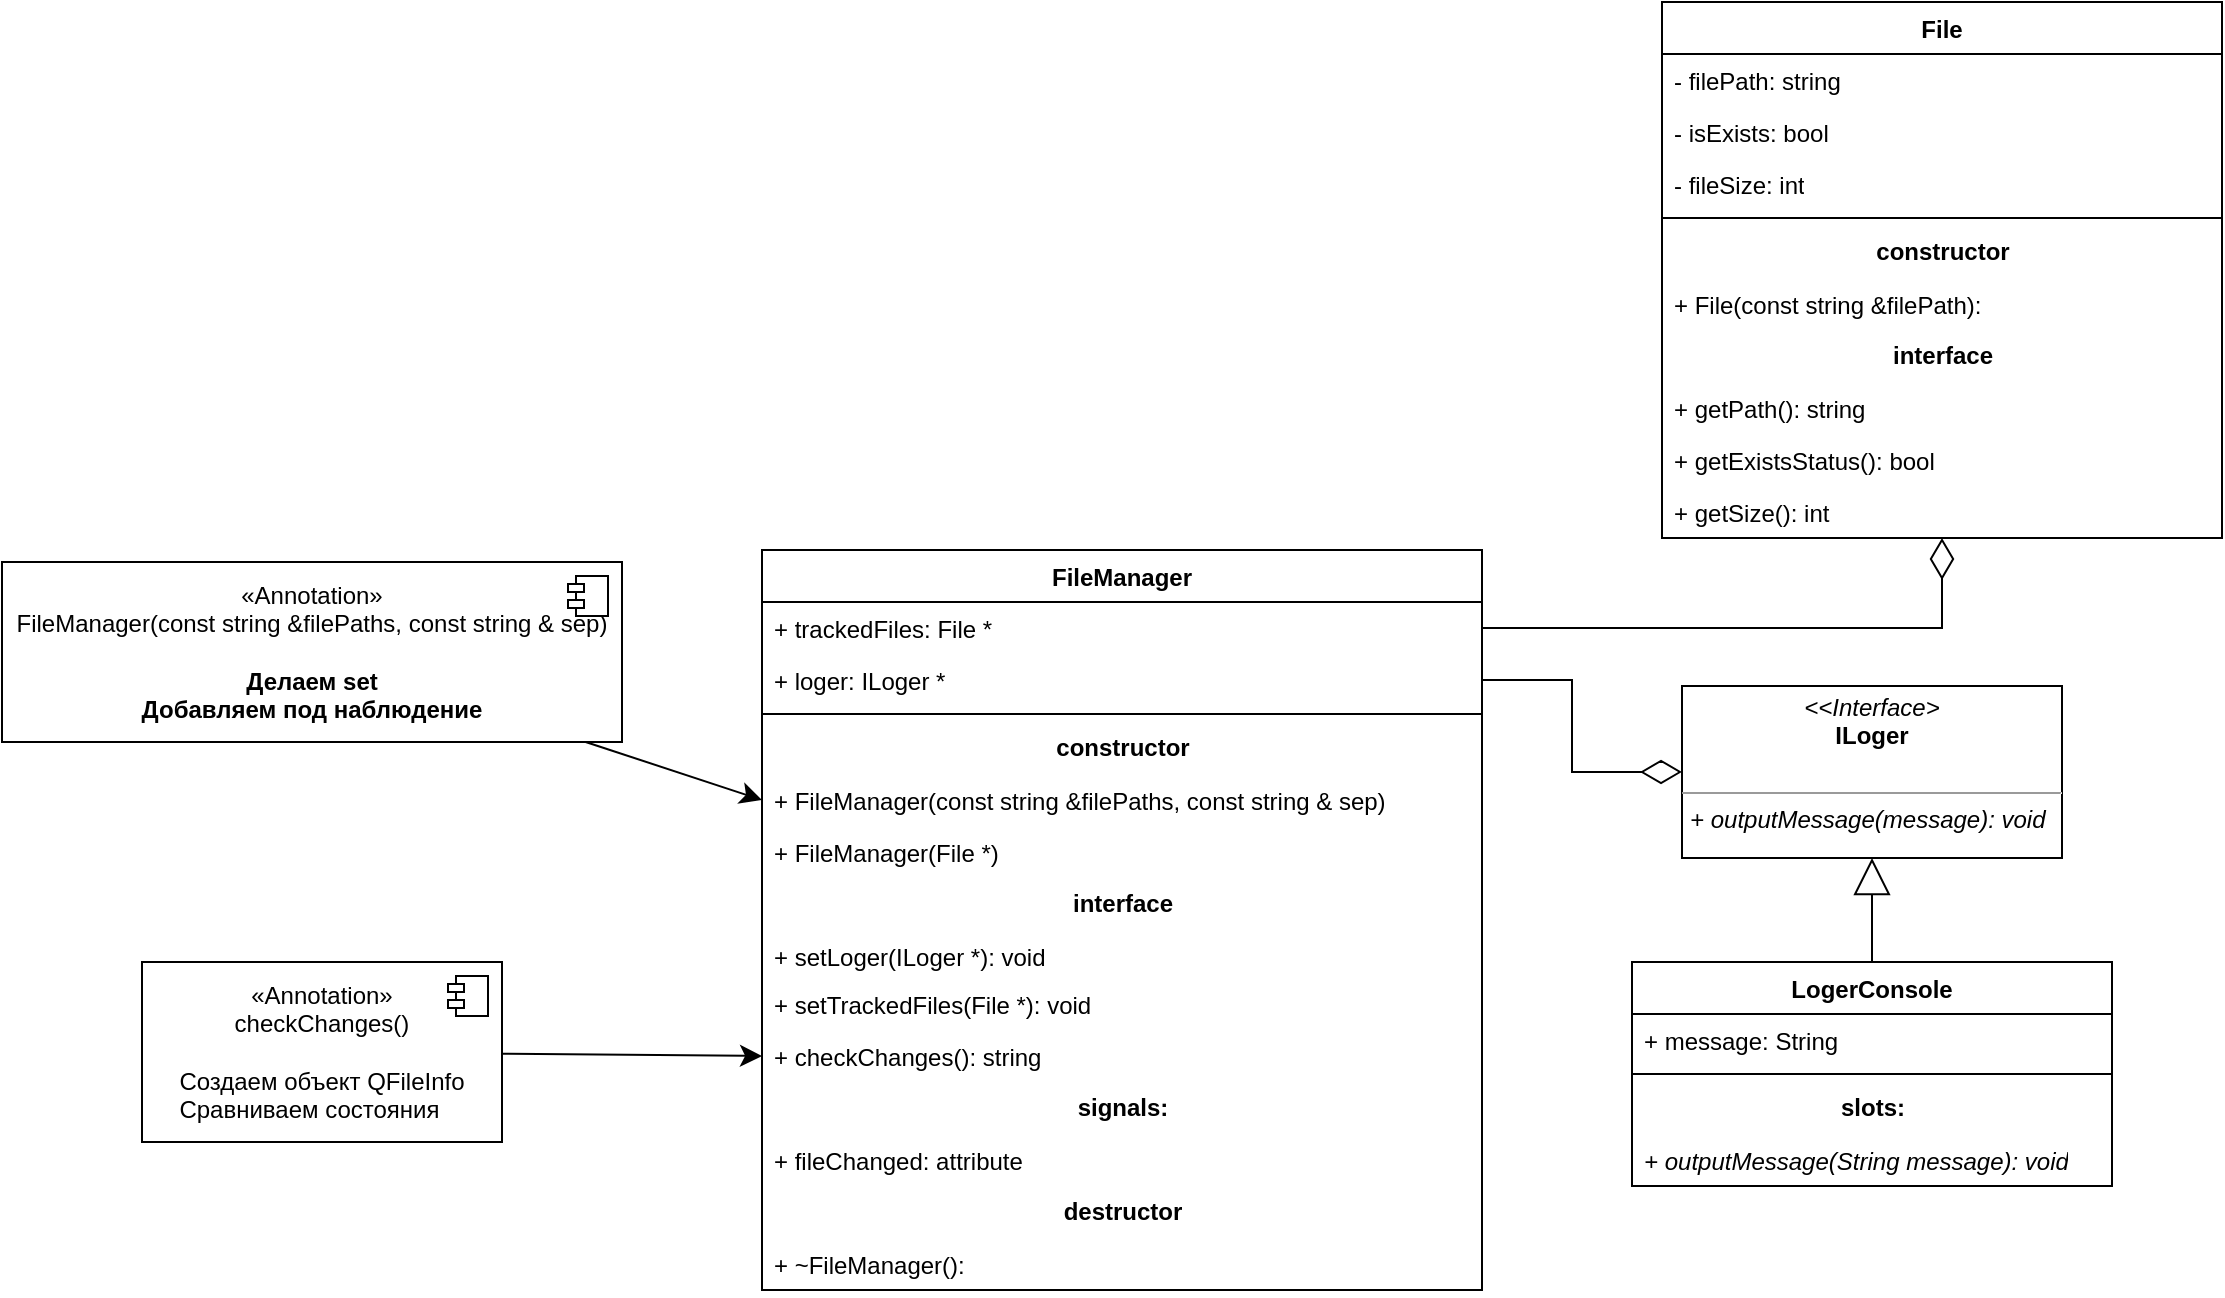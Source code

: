 <mxfile version="24.0.8" type="device">
  <diagram id="C5RBs43oDa-KdzZeNtuy" name="Page-1">
    <mxGraphModel dx="2336" dy="674" grid="1" gridSize="10" guides="1" tooltips="1" connect="1" arrows="1" fold="1" page="1" pageScale="1" pageWidth="1169" pageHeight="827" math="0" shadow="0">
      <root>
        <mxCell id="WIyWlLk6GJQsqaUBKTNV-0" />
        <mxCell id="WIyWlLk6GJQsqaUBKTNV-1" parent="WIyWlLk6GJQsqaUBKTNV-0" />
        <mxCell id="BAJ9Ufmrav8TbOn7blmV-49" style="edgeStyle=orthogonalEdgeStyle;rounded=0;orthogonalLoop=1;jettySize=auto;html=1;entryX=1;entryY=0.5;entryDx=0;entryDy=0;startArrow=diamondThin;startFill=0;strokeWidth=1;endSize=5;startSize=18;endArrow=none;endFill=0;" parent="WIyWlLk6GJQsqaUBKTNV-1" source="BAJ9Ufmrav8TbOn7blmV-0" target="BAJ9Ufmrav8TbOn7blmV-11" edge="1">
          <mxGeometry relative="1" as="geometry" />
        </mxCell>
        <mxCell id="BAJ9Ufmrav8TbOn7blmV-0" value="File" style="swimlane;fontStyle=1;align=center;verticalAlign=top;childLayout=stackLayout;horizontal=1;startSize=26;horizontalStack=0;resizeParent=1;resizeParentMax=0;resizeLast=0;collapsible=1;marginBottom=0;whiteSpace=wrap;html=1;" parent="WIyWlLk6GJQsqaUBKTNV-1" vertex="1">
          <mxGeometry x="650" width="280" height="268" as="geometry">
            <mxRectangle x="210" y="180" width="60" height="30" as="alternateBounds" />
          </mxGeometry>
        </mxCell>
        <mxCell id="BAJ9Ufmrav8TbOn7blmV-1" value="- filePath: string" style="text;strokeColor=none;fillColor=none;align=left;verticalAlign=top;spacingLeft=4;spacingRight=4;overflow=hidden;rotatable=0;points=[[0,0.5],[1,0.5]];portConstraint=eastwest;whiteSpace=wrap;html=1;" parent="BAJ9Ufmrav8TbOn7blmV-0" vertex="1">
          <mxGeometry y="26" width="280" height="26" as="geometry" />
        </mxCell>
        <mxCell id="BAJ9Ufmrav8TbOn7blmV-47" value="- isExists: bool" style="text;strokeColor=none;fillColor=none;align=left;verticalAlign=top;spacingLeft=4;spacingRight=4;overflow=hidden;rotatable=0;points=[[0,0.5],[1,0.5]];portConstraint=eastwest;whiteSpace=wrap;html=1;" parent="BAJ9Ufmrav8TbOn7blmV-0" vertex="1">
          <mxGeometry y="52" width="280" height="26" as="geometry" />
        </mxCell>
        <mxCell id="BAJ9Ufmrav8TbOn7blmV-9" value="- fileSize: int" style="text;strokeColor=none;fillColor=none;align=left;verticalAlign=top;spacingLeft=4;spacingRight=4;overflow=hidden;rotatable=0;points=[[0,0.5],[1,0.5]];portConstraint=eastwest;whiteSpace=wrap;html=1;" parent="BAJ9Ufmrav8TbOn7blmV-0" vertex="1">
          <mxGeometry y="78" width="280" height="26" as="geometry" />
        </mxCell>
        <mxCell id="BAJ9Ufmrav8TbOn7blmV-2" value="" style="line;strokeWidth=1;fillColor=none;align=left;verticalAlign=middle;spacingTop=-1;spacingLeft=3;spacingRight=3;rotatable=0;labelPosition=right;points=[];portConstraint=eastwest;strokeColor=inherit;" parent="BAJ9Ufmrav8TbOn7blmV-0" vertex="1">
          <mxGeometry y="104" width="280" height="8" as="geometry" />
        </mxCell>
        <mxCell id="_fVFuxNAZo7906RtrIrG-14" value="constructor" style="text;align=center;fontStyle=1;verticalAlign=middle;spacingLeft=3;spacingRight=3;strokeColor=none;rotatable=0;points=[[0,0.5],[1,0.5]];portConstraint=eastwest;html=1;" vertex="1" parent="BAJ9Ufmrav8TbOn7blmV-0">
          <mxGeometry y="112" width="280" height="26" as="geometry" />
        </mxCell>
        <mxCell id="_fVFuxNAZo7906RtrIrG-15" value="+ File(const string &amp;amp;filePath):" style="text;strokeColor=none;fillColor=none;align=left;verticalAlign=top;spacingLeft=4;spacingRight=4;overflow=hidden;rotatable=0;points=[[0,0.5],[1,0.5]];portConstraint=eastwest;whiteSpace=wrap;html=1;" vertex="1" parent="BAJ9Ufmrav8TbOn7blmV-0">
          <mxGeometry y="138" width="280" height="26" as="geometry" />
        </mxCell>
        <mxCell id="_fVFuxNAZo7906RtrIrG-16" value="interface" style="text;align=center;fontStyle=1;verticalAlign=middle;spacingLeft=3;spacingRight=3;strokeColor=none;rotatable=0;points=[[0,0.5],[1,0.5]];portConstraint=eastwest;html=1;" vertex="1" parent="BAJ9Ufmrav8TbOn7blmV-0">
          <mxGeometry y="164" width="280" height="26" as="geometry" />
        </mxCell>
        <mxCell id="_fVFuxNAZo7906RtrIrG-0" value="+ getPath(): string" style="text;strokeColor=none;fillColor=none;align=left;verticalAlign=top;spacingLeft=4;spacingRight=4;overflow=hidden;rotatable=0;points=[[0,0.5],[1,0.5]];portConstraint=eastwest;whiteSpace=wrap;html=1;" vertex="1" parent="BAJ9Ufmrav8TbOn7blmV-0">
          <mxGeometry y="190" width="280" height="26" as="geometry" />
        </mxCell>
        <mxCell id="_fVFuxNAZo7906RtrIrG-1" value="+ getExistsStatus(): bool" style="text;strokeColor=none;fillColor=none;align=left;verticalAlign=top;spacingLeft=4;spacingRight=4;overflow=hidden;rotatable=0;points=[[0,0.5],[1,0.5]];portConstraint=eastwest;whiteSpace=wrap;html=1;" vertex="1" parent="BAJ9Ufmrav8TbOn7blmV-0">
          <mxGeometry y="216" width="280" height="26" as="geometry" />
        </mxCell>
        <mxCell id="BAJ9Ufmrav8TbOn7blmV-17" value="+ getSize(): int" style="text;strokeColor=none;fillColor=none;align=left;verticalAlign=top;spacingLeft=4;spacingRight=4;overflow=hidden;rotatable=0;points=[[0,0.5],[1,0.5]];portConstraint=eastwest;whiteSpace=wrap;html=1;" parent="BAJ9Ufmrav8TbOn7blmV-0" vertex="1">
          <mxGeometry y="242" width="280" height="26" as="geometry" />
        </mxCell>
        <mxCell id="BAJ9Ufmrav8TbOn7blmV-10" value="FileManager" style="swimlane;fontStyle=1;align=center;verticalAlign=top;childLayout=stackLayout;horizontal=1;startSize=26;horizontalStack=0;resizeParent=1;resizeParentMax=0;resizeLast=0;collapsible=1;marginBottom=0;whiteSpace=wrap;html=1;" parent="WIyWlLk6GJQsqaUBKTNV-1" vertex="1">
          <mxGeometry x="200" y="274" width="360" height="370" as="geometry" />
        </mxCell>
        <mxCell id="BAJ9Ufmrav8TbOn7blmV-11" value="+ trackedFiles: File *" style="text;strokeColor=none;fillColor=none;align=left;verticalAlign=top;spacingLeft=4;spacingRight=4;overflow=hidden;rotatable=0;points=[[0,0.5],[1,0.5]];portConstraint=eastwest;whiteSpace=wrap;html=1;" parent="BAJ9Ufmrav8TbOn7blmV-10" vertex="1">
          <mxGeometry y="26" width="360" height="26" as="geometry" />
        </mxCell>
        <mxCell id="BAJ9Ufmrav8TbOn7blmV-18" value="+ loger: ILoger *" style="text;strokeColor=none;fillColor=none;align=left;verticalAlign=top;spacingLeft=4;spacingRight=4;overflow=hidden;rotatable=0;points=[[0,0.5],[1,0.5]];portConstraint=eastwest;whiteSpace=wrap;html=1;" parent="BAJ9Ufmrav8TbOn7blmV-10" vertex="1">
          <mxGeometry y="52" width="360" height="26" as="geometry" />
        </mxCell>
        <mxCell id="BAJ9Ufmrav8TbOn7blmV-12" value="" style="line;strokeWidth=1;fillColor=none;align=left;verticalAlign=middle;spacingTop=-1;spacingLeft=3;spacingRight=3;rotatable=0;labelPosition=right;points=[];portConstraint=eastwest;strokeColor=inherit;" parent="BAJ9Ufmrav8TbOn7blmV-10" vertex="1">
          <mxGeometry y="78" width="360" height="8" as="geometry" />
        </mxCell>
        <mxCell id="_fVFuxNAZo7906RtrIrG-5" value="constructor" style="text;align=center;fontStyle=1;verticalAlign=middle;spacingLeft=3;spacingRight=3;strokeColor=none;rotatable=0;points=[[0,0.5],[1,0.5]];portConstraint=eastwest;html=1;" vertex="1" parent="BAJ9Ufmrav8TbOn7blmV-10">
          <mxGeometry y="86" width="360" height="26" as="geometry" />
        </mxCell>
        <mxCell id="_fVFuxNAZo7906RtrIrG-9" value="+ FileManager(const string &amp;amp;filePaths, const string &amp;amp; sep)&amp;nbsp;" style="text;strokeColor=none;fillColor=none;align=left;verticalAlign=top;spacingLeft=4;spacingRight=4;overflow=hidden;rotatable=0;points=[[0,0.5],[1,0.5]];portConstraint=eastwest;whiteSpace=wrap;html=1;" vertex="1" parent="BAJ9Ufmrav8TbOn7blmV-10">
          <mxGeometry y="112" width="360" height="26" as="geometry" />
        </mxCell>
        <mxCell id="BAJ9Ufmrav8TbOn7blmV-41" value="+ FileManager(File *)" style="text;strokeColor=none;fillColor=none;align=left;verticalAlign=top;spacingLeft=4;spacingRight=4;overflow=hidden;rotatable=0;points=[[0,0.5],[1,0.5]];portConstraint=eastwest;whiteSpace=wrap;html=1;" parent="BAJ9Ufmrav8TbOn7blmV-10" vertex="1">
          <mxGeometry y="138" width="360" height="26" as="geometry" />
        </mxCell>
        <mxCell id="_fVFuxNAZo7906RtrIrG-6" value="interface" style="text;align=center;fontStyle=1;verticalAlign=middle;spacingLeft=3;spacingRight=3;strokeColor=none;rotatable=0;points=[[0,0.5],[1,0.5]];portConstraint=eastwest;html=1;" vertex="1" parent="BAJ9Ufmrav8TbOn7blmV-10">
          <mxGeometry y="164" width="360" height="26" as="geometry" />
        </mxCell>
        <mxCell id="BAJ9Ufmrav8TbOn7blmV-13" value="&lt;div style=&quot;&quot;&gt;&lt;/div&gt;+ setLoger(ILoger *): void" style="text;strokeColor=none;fillColor=none;align=left;verticalAlign=top;spacingLeft=4;spacingRight=4;overflow=hidden;rotatable=0;points=[[0,0.5],[1,0.5]];portConstraint=eastwest;whiteSpace=wrap;html=1;" parent="BAJ9Ufmrav8TbOn7blmV-10" vertex="1">
          <mxGeometry y="190" width="360" height="24" as="geometry" />
        </mxCell>
        <mxCell id="BAJ9Ufmrav8TbOn7blmV-42" value="+ setTrackedFiles(File *): void" style="text;strokeColor=none;fillColor=none;align=left;verticalAlign=top;spacingLeft=4;spacingRight=4;overflow=hidden;rotatable=0;points=[[0,0.5],[1,0.5]];portConstraint=eastwest;whiteSpace=wrap;html=1;" parent="BAJ9Ufmrav8TbOn7blmV-10" vertex="1">
          <mxGeometry y="214" width="360" height="26" as="geometry" />
        </mxCell>
        <mxCell id="_fVFuxNAZo7906RtrIrG-2" value="+ checkChanges(): string" style="text;strokeColor=none;fillColor=none;align=left;verticalAlign=top;spacingLeft=4;spacingRight=4;overflow=hidden;rotatable=0;points=[[0,0.5],[1,0.5]];portConstraint=eastwest;whiteSpace=wrap;html=1;" vertex="1" parent="BAJ9Ufmrav8TbOn7blmV-10">
          <mxGeometry y="240" width="360" height="26" as="geometry" />
        </mxCell>
        <mxCell id="_fVFuxNAZo7906RtrIrG-3" value="signals:" style="text;align=center;fontStyle=1;verticalAlign=middle;spacingLeft=3;spacingRight=3;strokeColor=none;rotatable=0;points=[[0,0.5],[1,0.5]];portConstraint=eastwest;html=1;" vertex="1" parent="BAJ9Ufmrav8TbOn7blmV-10">
          <mxGeometry y="266" width="360" height="26" as="geometry" />
        </mxCell>
        <mxCell id="_fVFuxNAZo7906RtrIrG-4" value="+ fileChanged: attribute" style="text;strokeColor=none;fillColor=none;align=left;verticalAlign=top;spacingLeft=4;spacingRight=4;overflow=hidden;rotatable=0;points=[[0,0.5],[1,0.5]];portConstraint=eastwest;whiteSpace=wrap;html=1;" vertex="1" parent="BAJ9Ufmrav8TbOn7blmV-10">
          <mxGeometry y="292" width="360" height="26" as="geometry" />
        </mxCell>
        <mxCell id="_fVFuxNAZo7906RtrIrG-23" value="destructor" style="text;align=center;fontStyle=1;verticalAlign=middle;spacingLeft=3;spacingRight=3;strokeColor=none;rotatable=0;points=[[0,0.5],[1,0.5]];portConstraint=eastwest;html=1;" vertex="1" parent="BAJ9Ufmrav8TbOn7blmV-10">
          <mxGeometry y="318" width="360" height="26" as="geometry" />
        </mxCell>
        <mxCell id="_fVFuxNAZo7906RtrIrG-24" value="+ ~FileManager():" style="text;strokeColor=none;fillColor=none;align=left;verticalAlign=top;spacingLeft=4;spacingRight=4;overflow=hidden;rotatable=0;points=[[0,0.5],[1,0.5]];portConstraint=eastwest;whiteSpace=wrap;html=1;" vertex="1" parent="BAJ9Ufmrav8TbOn7blmV-10">
          <mxGeometry y="344" width="360" height="26" as="geometry" />
        </mxCell>
        <mxCell id="BAJ9Ufmrav8TbOn7blmV-23" value="LogerConsole" style="swimlane;fontStyle=1;align=center;verticalAlign=top;childLayout=stackLayout;horizontal=1;startSize=26;horizontalStack=0;resizeParent=1;resizeParentMax=0;resizeLast=0;collapsible=1;marginBottom=0;whiteSpace=wrap;html=1;" parent="WIyWlLk6GJQsqaUBKTNV-1" vertex="1">
          <mxGeometry x="635" y="480" width="240" height="112" as="geometry" />
        </mxCell>
        <mxCell id="BAJ9Ufmrav8TbOn7blmV-24" value="+ message: String" style="text;align=left;verticalAlign=top;spacingLeft=4;spacingRight=4;overflow=hidden;rotatable=0;points=[[0,0.5],[1,0.5]];portConstraint=eastwest;whiteSpace=wrap;html=1;" parent="BAJ9Ufmrav8TbOn7blmV-23" vertex="1">
          <mxGeometry y="26" width="240" height="26" as="geometry" />
        </mxCell>
        <mxCell id="BAJ9Ufmrav8TbOn7blmV-25" value="" style="line;strokeWidth=1;align=left;verticalAlign=middle;spacingTop=-1;spacingLeft=3;spacingRight=3;rotatable=0;labelPosition=right;points=[];portConstraint=eastwest;" parent="BAJ9Ufmrav8TbOn7blmV-23" vertex="1">
          <mxGeometry y="52" width="240" height="8" as="geometry" />
        </mxCell>
        <mxCell id="_fVFuxNAZo7906RtrIrG-7" value="slots:" style="text;align=center;fontStyle=1;verticalAlign=middle;spacingLeft=3;spacingRight=3;strokeColor=none;rotatable=0;points=[[0,0.5],[1,0.5]];portConstraint=eastwest;html=1;" vertex="1" parent="BAJ9Ufmrav8TbOn7blmV-23">
          <mxGeometry y="60" width="240" height="26" as="geometry" />
        </mxCell>
        <mxCell id="BAJ9Ufmrav8TbOn7blmV-26" value="&lt;i style=&quot;border-color: var(--border-color);&quot;&gt;+ outputMessage(String message): void&lt;/i&gt;" style="text;align=left;verticalAlign=top;spacingLeft=4;spacingRight=4;overflow=hidden;rotatable=0;points=[[0,0.5],[1,0.5]];portConstraint=eastwest;whiteSpace=wrap;html=1;" parent="BAJ9Ufmrav8TbOn7blmV-23" vertex="1">
          <mxGeometry y="86" width="240" height="26" as="geometry" />
        </mxCell>
        <mxCell id="BAJ9Ufmrav8TbOn7blmV-27" value="" style="endArrow=block;endSize=16;endFill=0;html=1;rounded=0;entryX=0.5;entryY=1;entryDx=0;entryDy=0;exitX=0.5;exitY=0;exitDx=0;exitDy=0;" parent="WIyWlLk6GJQsqaUBKTNV-1" source="BAJ9Ufmrav8TbOn7blmV-23" target="BAJ9Ufmrav8TbOn7blmV-33" edge="1">
          <mxGeometry width="160" relative="1" as="geometry">
            <mxPoint x="610" y="750" as="sourcePoint" />
            <mxPoint x="540" y="540" as="targetPoint" />
          </mxGeometry>
        </mxCell>
        <mxCell id="BAJ9Ufmrav8TbOn7blmV-33" value="&lt;p style=&quot;margin:0px;margin-top:4px;text-align:center;&quot;&gt;&lt;i&gt;&amp;lt;&amp;lt;Interface&amp;gt;&lt;/i&gt;&lt;br&gt;&lt;b&gt;ILoger&lt;/b&gt;&lt;/p&gt;&lt;p style=&quot;margin:0px;margin-left:4px;&quot;&gt;&lt;br&gt;&lt;/p&gt;&lt;hr size=&quot;1&quot;&gt;&lt;p style=&quot;margin:0px;margin-left:4px;&quot;&gt;&lt;i&gt;+ outputMessage(message): void&lt;/i&gt;&lt;br&gt;&lt;/p&gt;" style="verticalAlign=top;align=left;overflow=fill;fontSize=12;fontFamily=Helvetica;html=1;whiteSpace=wrap;" parent="WIyWlLk6GJQsqaUBKTNV-1" vertex="1">
          <mxGeometry x="660" y="342" width="190" height="86" as="geometry" />
        </mxCell>
        <mxCell id="BAJ9Ufmrav8TbOn7blmV-54" style="edgeStyle=orthogonalEdgeStyle;rounded=0;orthogonalLoop=1;jettySize=auto;html=1;exitX=1;exitY=0.5;exitDx=0;exitDy=0;entryX=0;entryY=0.5;entryDx=0;entryDy=0;endArrow=diamondThin;endFill=0;endSize=18;" parent="WIyWlLk6GJQsqaUBKTNV-1" source="BAJ9Ufmrav8TbOn7blmV-18" target="BAJ9Ufmrav8TbOn7blmV-33" edge="1">
          <mxGeometry relative="1" as="geometry" />
        </mxCell>
        <mxCell id="_fVFuxNAZo7906RtrIrG-13" style="edgeStyle=none;curved=1;rounded=0;orthogonalLoop=1;jettySize=auto;html=1;entryX=0;entryY=0.5;entryDx=0;entryDy=0;fontSize=12;startSize=8;endSize=8;" edge="1" parent="WIyWlLk6GJQsqaUBKTNV-1" source="_fVFuxNAZo7906RtrIrG-10" target="_fVFuxNAZo7906RtrIrG-9">
          <mxGeometry relative="1" as="geometry" />
        </mxCell>
        <mxCell id="_fVFuxNAZo7906RtrIrG-10" value="«Annotation»&lt;br&gt;&lt;span style=&quot;text-align: left;&quot;&gt;FileManager(const string &amp;amp;filePaths, const string &amp;amp; sep)&lt;/span&gt;&lt;div&gt;&lt;div style=&quot;text-align: left;&quot;&gt;&lt;br&gt;&lt;/div&gt;&lt;div&gt;&lt;b&gt;Делаем set&lt;/b&gt;&lt;/div&gt;&lt;div&gt;&lt;b&gt;Добавляем под наблюдение&lt;/b&gt;&lt;/div&gt;&lt;/div&gt;" style="html=1;dropTarget=0;whiteSpace=wrap;" vertex="1" parent="WIyWlLk6GJQsqaUBKTNV-1">
          <mxGeometry x="-180" y="280" width="310" height="90" as="geometry" />
        </mxCell>
        <mxCell id="_fVFuxNAZo7906RtrIrG-11" value="" style="shape=module;jettyWidth=8;jettyHeight=4;" vertex="1" parent="_fVFuxNAZo7906RtrIrG-10">
          <mxGeometry x="1" width="20" height="20" relative="1" as="geometry">
            <mxPoint x="-27" y="7" as="offset" />
          </mxGeometry>
        </mxCell>
        <mxCell id="_fVFuxNAZo7906RtrIrG-22" style="edgeStyle=none;curved=1;rounded=0;orthogonalLoop=1;jettySize=auto;html=1;entryX=0;entryY=0.5;entryDx=0;entryDy=0;fontSize=12;startSize=8;endSize=8;" edge="1" parent="WIyWlLk6GJQsqaUBKTNV-1" source="_fVFuxNAZo7906RtrIrG-17" target="_fVFuxNAZo7906RtrIrG-2">
          <mxGeometry relative="1" as="geometry" />
        </mxCell>
        <mxCell id="_fVFuxNAZo7906RtrIrG-17" value="«Annotation»&lt;br&gt;&lt;span style=&quot;text-align: left;&quot;&gt;checkChanges()&lt;/span&gt;&lt;br&gt;&lt;div&gt;&lt;span style=&quot;text-align: left;&quot;&gt;&lt;br&gt;&lt;/span&gt;&lt;/div&gt;&lt;div style=&quot;text-align: left;&quot;&gt;Создаем объект QFileInfo&lt;/div&gt;&lt;div style=&quot;text-align: left;&quot;&gt;Сравниваем состояния&lt;/div&gt;" style="html=1;dropTarget=0;whiteSpace=wrap;" vertex="1" parent="WIyWlLk6GJQsqaUBKTNV-1">
          <mxGeometry x="-110" y="480" width="180" height="90" as="geometry" />
        </mxCell>
        <mxCell id="_fVFuxNAZo7906RtrIrG-18" value="" style="shape=module;jettyWidth=8;jettyHeight=4;" vertex="1" parent="_fVFuxNAZo7906RtrIrG-17">
          <mxGeometry x="1" width="20" height="20" relative="1" as="geometry">
            <mxPoint x="-27" y="7" as="offset" />
          </mxGeometry>
        </mxCell>
      </root>
    </mxGraphModel>
  </diagram>
</mxfile>
